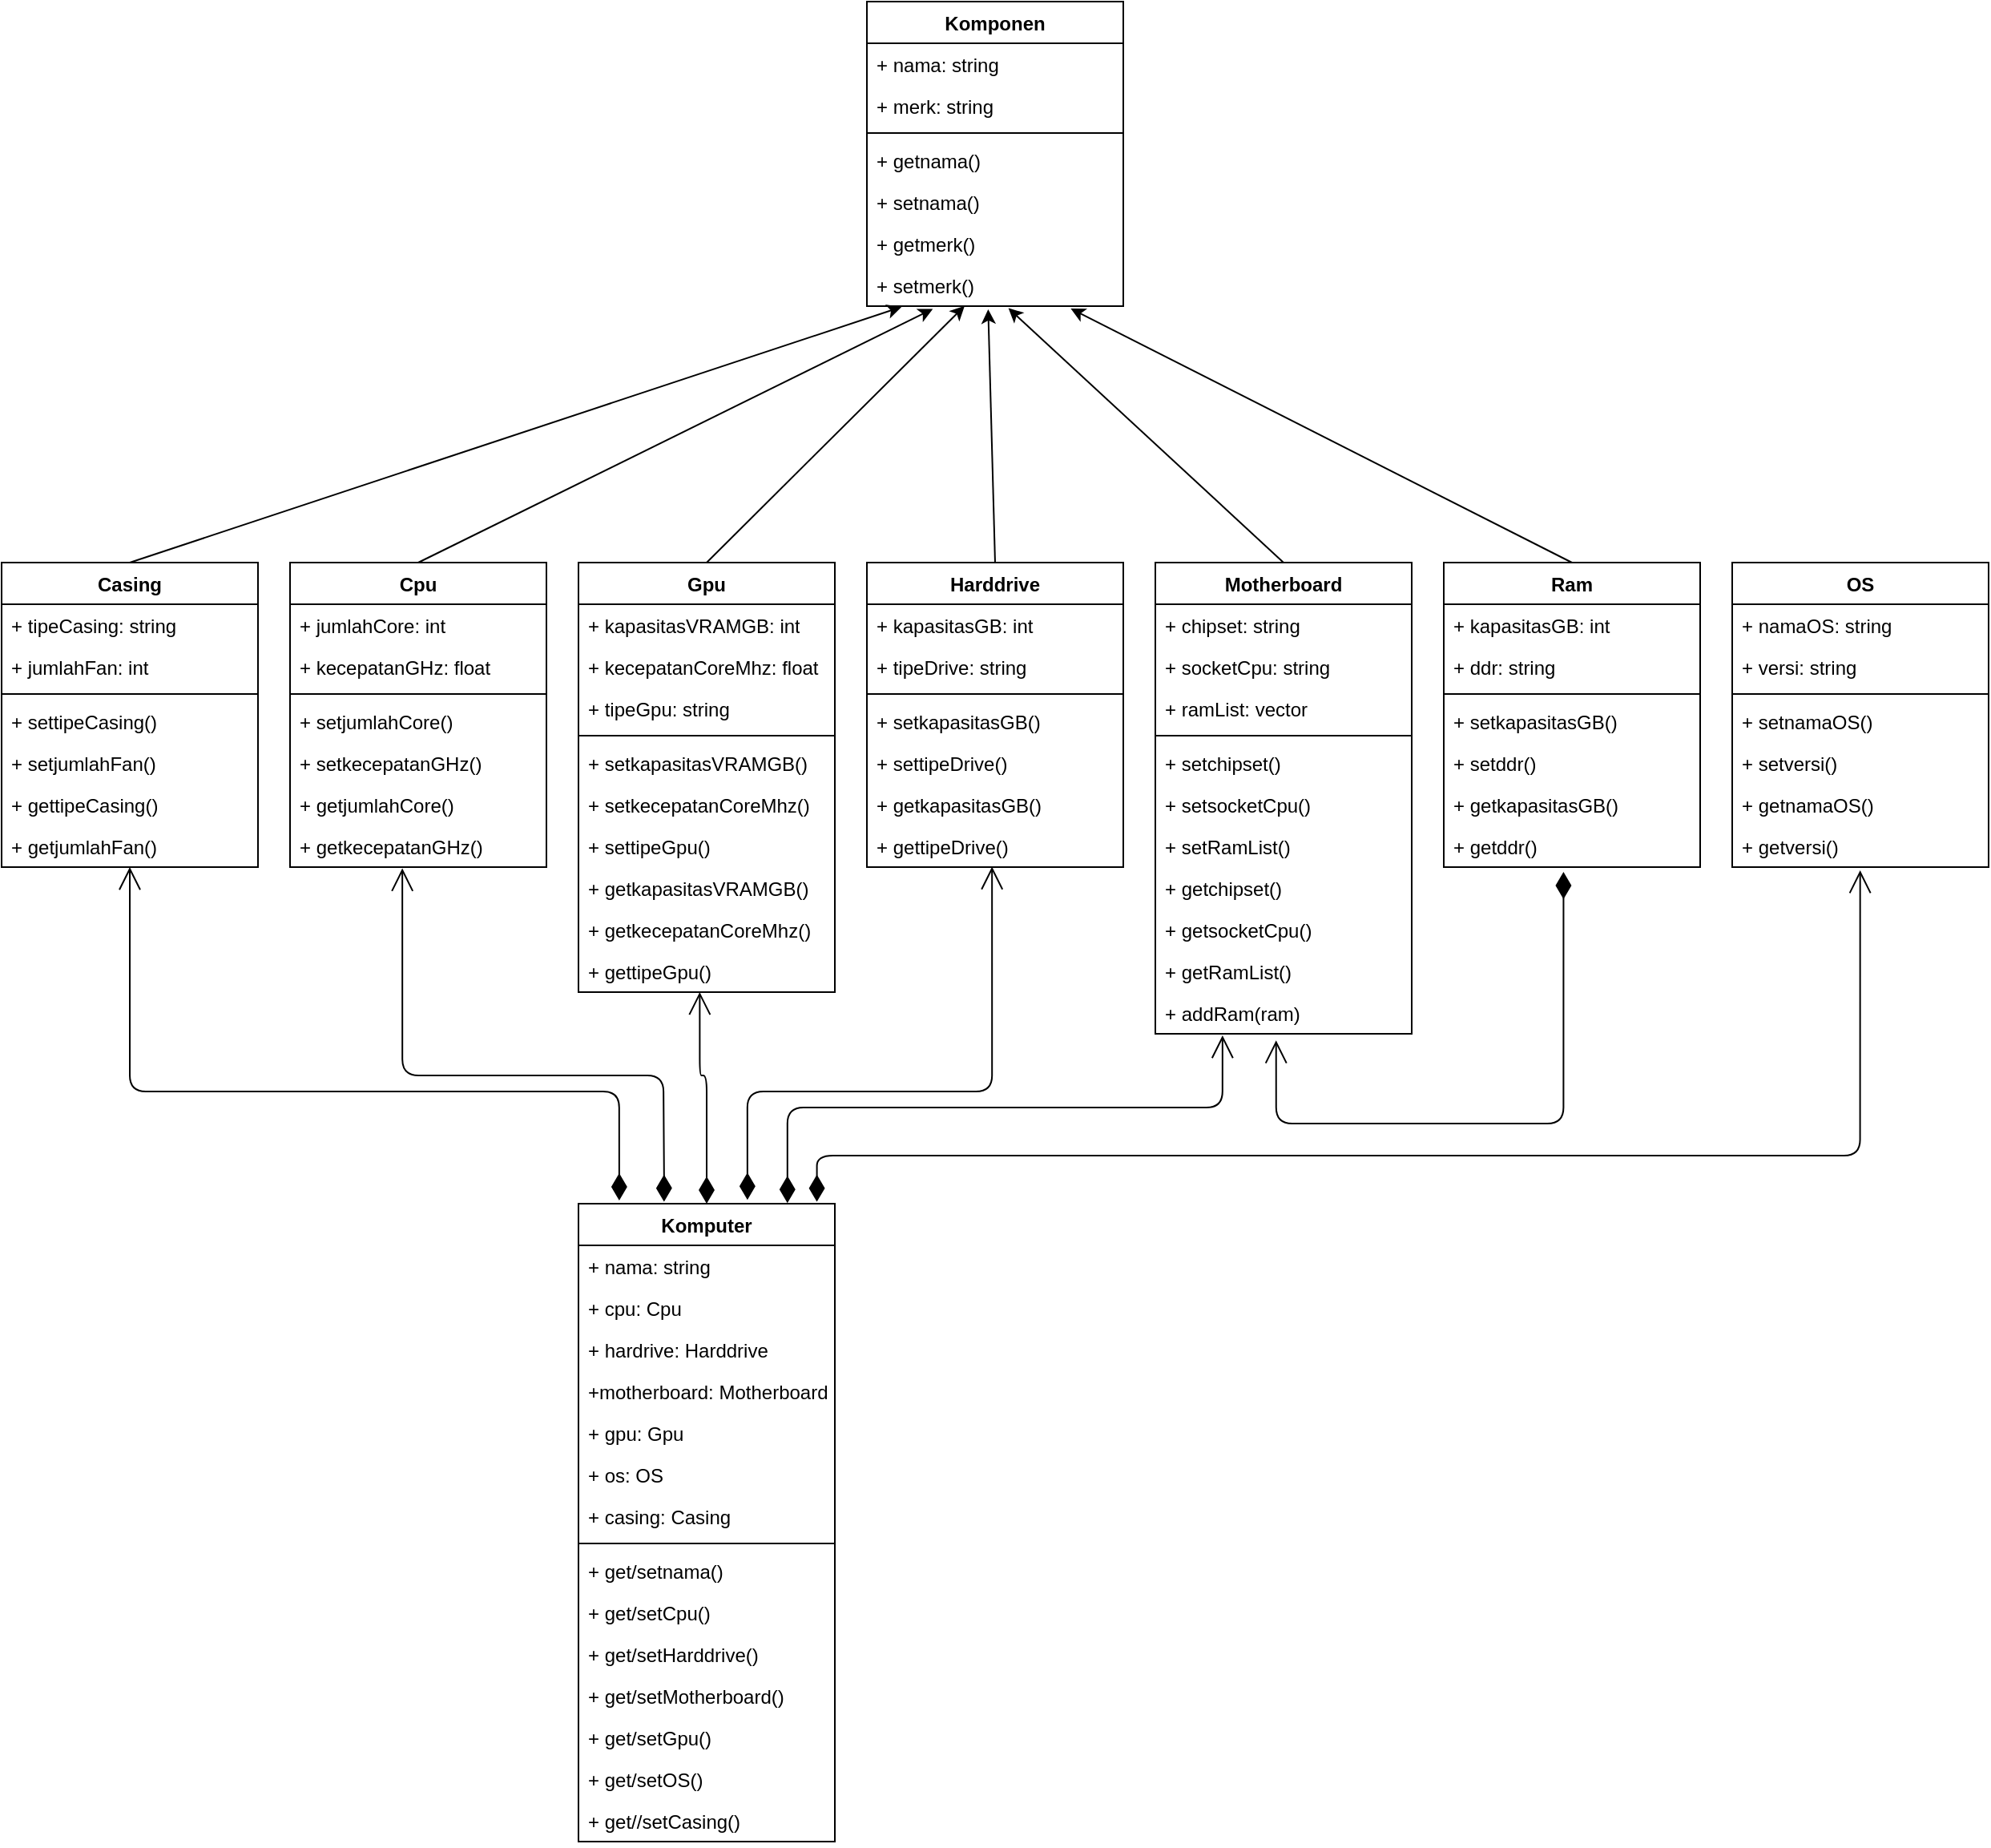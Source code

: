 <mxfile>
    <diagram id="VoqHzkdZ444QnLasHgv_" name="Page-1">
        <mxGraphModel dx="470" dy="1439" grid="1" gridSize="10" guides="1" tooltips="1" connect="1" arrows="1" fold="1" page="1" pageScale="1" pageWidth="850" pageHeight="1100" math="0" shadow="0">
            <root>
                <mxCell id="0"/>
                <mxCell id="1" parent="0"/>
                <mxCell id="29" value="Komponen" style="swimlane;fontStyle=1;align=center;verticalAlign=top;childLayout=stackLayout;horizontal=1;startSize=26;horizontalStack=0;resizeParent=1;resizeParentMax=0;resizeLast=0;collapsible=1;marginBottom=0;whiteSpace=wrap;html=1;" vertex="1" parent="1">
                    <mxGeometry x="550" y="-210" width="160" height="190" as="geometry"/>
                </mxCell>
                <mxCell id="30" value="+ nama: string" style="text;strokeColor=none;fillColor=none;align=left;verticalAlign=top;spacingLeft=4;spacingRight=4;overflow=hidden;rotatable=0;points=[[0,0.5],[1,0.5]];portConstraint=eastwest;whiteSpace=wrap;html=1;" vertex="1" parent="29">
                    <mxGeometry y="26" width="160" height="26" as="geometry"/>
                </mxCell>
                <mxCell id="38" value="+ merk: string" style="text;strokeColor=none;fillColor=none;align=left;verticalAlign=top;spacingLeft=4;spacingRight=4;overflow=hidden;rotatable=0;points=[[0,0.5],[1,0.5]];portConstraint=eastwest;whiteSpace=wrap;html=1;" vertex="1" parent="29">
                    <mxGeometry y="52" width="160" height="26" as="geometry"/>
                </mxCell>
                <mxCell id="31" value="" style="line;strokeWidth=1;fillColor=none;align=left;verticalAlign=middle;spacingTop=-1;spacingLeft=3;spacingRight=3;rotatable=0;labelPosition=right;points=[];portConstraint=eastwest;strokeColor=inherit;" vertex="1" parent="29">
                    <mxGeometry y="78" width="160" height="8" as="geometry"/>
                </mxCell>
                <mxCell id="32" value="+ getnama()" style="text;strokeColor=none;fillColor=none;align=left;verticalAlign=top;spacingLeft=4;spacingRight=4;overflow=hidden;rotatable=0;points=[[0,0.5],[1,0.5]];portConstraint=eastwest;whiteSpace=wrap;html=1;" vertex="1" parent="29">
                    <mxGeometry y="86" width="160" height="26" as="geometry"/>
                </mxCell>
                <mxCell id="39" value="+ setnama()" style="text;strokeColor=none;fillColor=none;align=left;verticalAlign=top;spacingLeft=4;spacingRight=4;overflow=hidden;rotatable=0;points=[[0,0.5],[1,0.5]];portConstraint=eastwest;whiteSpace=wrap;html=1;" vertex="1" parent="29">
                    <mxGeometry y="112" width="160" height="26" as="geometry"/>
                </mxCell>
                <mxCell id="40" value="+ getmerk()" style="text;strokeColor=none;fillColor=none;align=left;verticalAlign=top;spacingLeft=4;spacingRight=4;overflow=hidden;rotatable=0;points=[[0,0.5],[1,0.5]];portConstraint=eastwest;whiteSpace=wrap;html=1;" vertex="1" parent="29">
                    <mxGeometry y="138" width="160" height="26" as="geometry"/>
                </mxCell>
                <mxCell id="41" value="+ setmerk()" style="text;strokeColor=none;fillColor=none;align=left;verticalAlign=top;spacingLeft=4;spacingRight=4;overflow=hidden;rotatable=0;points=[[0,0.5],[1,0.5]];portConstraint=eastwest;whiteSpace=wrap;html=1;" vertex="1" parent="29">
                    <mxGeometry y="164" width="160" height="26" as="geometry"/>
                </mxCell>
                <mxCell id="33" value="Casing" style="swimlane;fontStyle=1;align=center;verticalAlign=top;childLayout=stackLayout;horizontal=1;startSize=26;horizontalStack=0;resizeParent=1;resizeParentMax=0;resizeLast=0;collapsible=1;marginBottom=0;whiteSpace=wrap;html=1;" vertex="1" parent="1">
                    <mxGeometry x="10" y="140" width="160" height="190" as="geometry"/>
                </mxCell>
                <mxCell id="34" value="+ tipeCasing: string" style="text;strokeColor=none;fillColor=none;align=left;verticalAlign=top;spacingLeft=4;spacingRight=4;overflow=hidden;rotatable=0;points=[[0,0.5],[1,0.5]];portConstraint=eastwest;whiteSpace=wrap;html=1;" vertex="1" parent="33">
                    <mxGeometry y="26" width="160" height="26" as="geometry"/>
                </mxCell>
                <mxCell id="66" value="+ jumlahFan: int" style="text;strokeColor=none;fillColor=none;align=left;verticalAlign=top;spacingLeft=4;spacingRight=4;overflow=hidden;rotatable=0;points=[[0,0.5],[1,0.5]];portConstraint=eastwest;whiteSpace=wrap;html=1;" vertex="1" parent="33">
                    <mxGeometry y="52" width="160" height="26" as="geometry"/>
                </mxCell>
                <mxCell id="35" value="" style="line;strokeWidth=1;fillColor=none;align=left;verticalAlign=middle;spacingTop=-1;spacingLeft=3;spacingRight=3;rotatable=0;labelPosition=right;points=[];portConstraint=eastwest;strokeColor=inherit;" vertex="1" parent="33">
                    <mxGeometry y="78" width="160" height="8" as="geometry"/>
                </mxCell>
                <mxCell id="36" value="+ settipeCasing()" style="text;strokeColor=none;fillColor=none;align=left;verticalAlign=top;spacingLeft=4;spacingRight=4;overflow=hidden;rotatable=0;points=[[0,0.5],[1,0.5]];portConstraint=eastwest;whiteSpace=wrap;html=1;" vertex="1" parent="33">
                    <mxGeometry y="86" width="160" height="26" as="geometry"/>
                </mxCell>
                <mxCell id="67" value="+ setjumlahFan()" style="text;strokeColor=none;fillColor=none;align=left;verticalAlign=top;spacingLeft=4;spacingRight=4;overflow=hidden;rotatable=0;points=[[0,0.5],[1,0.5]];portConstraint=eastwest;whiteSpace=wrap;html=1;" vertex="1" parent="33">
                    <mxGeometry y="112" width="160" height="26" as="geometry"/>
                </mxCell>
                <mxCell id="68" value="&lt;span style=&quot;color: rgb(0, 0, 0);&quot;&gt;+ gettipeCasing()&lt;/span&gt;" style="text;strokeColor=none;fillColor=none;align=left;verticalAlign=top;spacingLeft=4;spacingRight=4;overflow=hidden;rotatable=0;points=[[0,0.5],[1,0.5]];portConstraint=eastwest;whiteSpace=wrap;html=1;" vertex="1" parent="33">
                    <mxGeometry y="138" width="160" height="26" as="geometry"/>
                </mxCell>
                <mxCell id="69" value="&lt;span style=&quot;color: rgb(0, 0, 0);&quot;&gt;+ getjumlahFan()&lt;/span&gt;" style="text;strokeColor=none;fillColor=none;align=left;verticalAlign=top;spacingLeft=4;spacingRight=4;overflow=hidden;rotatable=0;points=[[0,0.5],[1,0.5]];portConstraint=eastwest;whiteSpace=wrap;html=1;" vertex="1" parent="33">
                    <mxGeometry y="164" width="160" height="26" as="geometry"/>
                </mxCell>
                <mxCell id="42" value="Harddrive" style="swimlane;fontStyle=1;align=center;verticalAlign=top;childLayout=stackLayout;horizontal=1;startSize=26;horizontalStack=0;resizeParent=1;resizeParentMax=0;resizeLast=0;collapsible=1;marginBottom=0;whiteSpace=wrap;html=1;" vertex="1" parent="1">
                    <mxGeometry x="550" y="140" width="160" height="190" as="geometry"/>
                </mxCell>
                <mxCell id="43" value="+ kapasitasGB: int" style="text;strokeColor=none;fillColor=none;align=left;verticalAlign=top;spacingLeft=4;spacingRight=4;overflow=hidden;rotatable=0;points=[[0,0.5],[1,0.5]];portConstraint=eastwest;whiteSpace=wrap;html=1;" vertex="1" parent="42">
                    <mxGeometry y="26" width="160" height="26" as="geometry"/>
                </mxCell>
                <mxCell id="90" value="+ tipeDrive: string" style="text;strokeColor=none;fillColor=none;align=left;verticalAlign=top;spacingLeft=4;spacingRight=4;overflow=hidden;rotatable=0;points=[[0,0.5],[1,0.5]];portConstraint=eastwest;whiteSpace=wrap;html=1;" vertex="1" parent="42">
                    <mxGeometry y="52" width="160" height="26" as="geometry"/>
                </mxCell>
                <mxCell id="44" value="" style="line;strokeWidth=1;fillColor=none;align=left;verticalAlign=middle;spacingTop=-1;spacingLeft=3;spacingRight=3;rotatable=0;labelPosition=right;points=[];portConstraint=eastwest;strokeColor=inherit;" vertex="1" parent="42">
                    <mxGeometry y="78" width="160" height="8" as="geometry"/>
                </mxCell>
                <mxCell id="45" value="+ setkapasitasGB()" style="text;strokeColor=none;fillColor=none;align=left;verticalAlign=top;spacingLeft=4;spacingRight=4;overflow=hidden;rotatable=0;points=[[0,0.5],[1,0.5]];portConstraint=eastwest;whiteSpace=wrap;html=1;" vertex="1" parent="42">
                    <mxGeometry y="86" width="160" height="26" as="geometry"/>
                </mxCell>
                <mxCell id="91" value="+ settipeDrive()" style="text;strokeColor=none;fillColor=none;align=left;verticalAlign=top;spacingLeft=4;spacingRight=4;overflow=hidden;rotatable=0;points=[[0,0.5],[1,0.5]];portConstraint=eastwest;whiteSpace=wrap;html=1;" vertex="1" parent="42">
                    <mxGeometry y="112" width="160" height="26" as="geometry"/>
                </mxCell>
                <mxCell id="92" value="+ getkapasitasGB()" style="text;strokeColor=none;fillColor=none;align=left;verticalAlign=top;spacingLeft=4;spacingRight=4;overflow=hidden;rotatable=0;points=[[0,0.5],[1,0.5]];portConstraint=eastwest;whiteSpace=wrap;html=1;" vertex="1" parent="42">
                    <mxGeometry y="138" width="160" height="26" as="geometry"/>
                </mxCell>
                <mxCell id="93" value="&lt;span style=&quot;color: rgb(0, 0, 0);&quot;&gt;+ gettipeDrive()&lt;/span&gt;" style="text;strokeColor=none;fillColor=none;align=left;verticalAlign=top;spacingLeft=4;spacingRight=4;overflow=hidden;rotatable=0;points=[[0,0.5],[1,0.5]];portConstraint=eastwest;whiteSpace=wrap;html=1;" vertex="1" parent="42">
                    <mxGeometry y="164" width="160" height="26" as="geometry"/>
                </mxCell>
                <mxCell id="46" value="Gpu" style="swimlane;fontStyle=1;align=center;verticalAlign=top;childLayout=stackLayout;horizontal=1;startSize=26;horizontalStack=0;resizeParent=1;resizeParentMax=0;resizeLast=0;collapsible=1;marginBottom=0;whiteSpace=wrap;html=1;" vertex="1" parent="1">
                    <mxGeometry x="370" y="140" width="160" height="268" as="geometry"/>
                </mxCell>
                <mxCell id="47" value="+ kapasitasVRAMGB: int" style="text;strokeColor=none;fillColor=none;align=left;verticalAlign=top;spacingLeft=4;spacingRight=4;overflow=hidden;rotatable=0;points=[[0,0.5],[1,0.5]];portConstraint=eastwest;whiteSpace=wrap;html=1;" vertex="1" parent="46">
                    <mxGeometry y="26" width="160" height="26" as="geometry"/>
                </mxCell>
                <mxCell id="82" value="+ kecepatanCoreMhz: float" style="text;strokeColor=none;fillColor=none;align=left;verticalAlign=top;spacingLeft=4;spacingRight=4;overflow=hidden;rotatable=0;points=[[0,0.5],[1,0.5]];portConstraint=eastwest;whiteSpace=wrap;html=1;" vertex="1" parent="46">
                    <mxGeometry y="52" width="160" height="26" as="geometry"/>
                </mxCell>
                <mxCell id="84" value="+ tipeGpu: string" style="text;strokeColor=none;fillColor=none;align=left;verticalAlign=top;spacingLeft=4;spacingRight=4;overflow=hidden;rotatable=0;points=[[0,0.5],[1,0.5]];portConstraint=eastwest;whiteSpace=wrap;html=1;" vertex="1" parent="46">
                    <mxGeometry y="78" width="160" height="26" as="geometry"/>
                </mxCell>
                <mxCell id="48" value="" style="line;strokeWidth=1;fillColor=none;align=left;verticalAlign=middle;spacingTop=-1;spacingLeft=3;spacingRight=3;rotatable=0;labelPosition=right;points=[];portConstraint=eastwest;strokeColor=inherit;" vertex="1" parent="46">
                    <mxGeometry y="104" width="160" height="8" as="geometry"/>
                </mxCell>
                <mxCell id="49" value="+ setkapasitasVRAMGB()" style="text;strokeColor=none;fillColor=none;align=left;verticalAlign=top;spacingLeft=4;spacingRight=4;overflow=hidden;rotatable=0;points=[[0,0.5],[1,0.5]];portConstraint=eastwest;whiteSpace=wrap;html=1;" vertex="1" parent="46">
                    <mxGeometry y="112" width="160" height="26" as="geometry"/>
                </mxCell>
                <mxCell id="85" value="+ setkecepatanCoreMhz()" style="text;strokeColor=none;fillColor=none;align=left;verticalAlign=top;spacingLeft=4;spacingRight=4;overflow=hidden;rotatable=0;points=[[0,0.5],[1,0.5]];portConstraint=eastwest;whiteSpace=wrap;html=1;" vertex="1" parent="46">
                    <mxGeometry y="138" width="160" height="26" as="geometry"/>
                </mxCell>
                <mxCell id="86" value="+ settipeGpu()" style="text;strokeColor=none;fillColor=none;align=left;verticalAlign=top;spacingLeft=4;spacingRight=4;overflow=hidden;rotatable=0;points=[[0,0.5],[1,0.5]];portConstraint=eastwest;whiteSpace=wrap;html=1;" vertex="1" parent="46">
                    <mxGeometry y="164" width="160" height="26" as="geometry"/>
                </mxCell>
                <mxCell id="87" value="+ getkapasitasVRAMGB()" style="text;strokeColor=none;fillColor=none;align=left;verticalAlign=top;spacingLeft=4;spacingRight=4;overflow=hidden;rotatable=0;points=[[0,0.5],[1,0.5]];portConstraint=eastwest;whiteSpace=wrap;html=1;" vertex="1" parent="46">
                    <mxGeometry y="190" width="160" height="26" as="geometry"/>
                </mxCell>
                <mxCell id="88" value="&lt;span style=&quot;color: rgb(0, 0, 0);&quot;&gt;+ getkecepatanCoreMhz()&lt;/span&gt;" style="text;strokeColor=none;fillColor=none;align=left;verticalAlign=top;spacingLeft=4;spacingRight=4;overflow=hidden;rotatable=0;points=[[0,0.5],[1,0.5]];portConstraint=eastwest;whiteSpace=wrap;html=1;" vertex="1" parent="46">
                    <mxGeometry y="216" width="160" height="26" as="geometry"/>
                </mxCell>
                <mxCell id="89" value="&lt;span style=&quot;color: rgb(0, 0, 0);&quot;&gt;+ gettipeGpu()&lt;/span&gt;" style="text;strokeColor=none;fillColor=none;align=left;verticalAlign=top;spacingLeft=4;spacingRight=4;overflow=hidden;rotatable=0;points=[[0,0.5],[1,0.5]];portConstraint=eastwest;whiteSpace=wrap;html=1;" vertex="1" parent="46">
                    <mxGeometry y="242" width="160" height="26" as="geometry"/>
                </mxCell>
                <mxCell id="50" value="Cpu" style="swimlane;fontStyle=1;align=center;verticalAlign=top;childLayout=stackLayout;horizontal=1;startSize=26;horizontalStack=0;resizeParent=1;resizeParentMax=0;resizeLast=0;collapsible=1;marginBottom=0;whiteSpace=wrap;html=1;" vertex="1" parent="1">
                    <mxGeometry x="190" y="140" width="160" height="190" as="geometry"/>
                </mxCell>
                <mxCell id="51" value="+ jumlahCore: int" style="text;strokeColor=none;fillColor=none;align=left;verticalAlign=top;spacingLeft=4;spacingRight=4;overflow=hidden;rotatable=0;points=[[0,0.5],[1,0.5]];portConstraint=eastwest;whiteSpace=wrap;html=1;" vertex="1" parent="50">
                    <mxGeometry y="26" width="160" height="26" as="geometry"/>
                </mxCell>
                <mxCell id="72" value="+ kecepatanGHz: float" style="text;strokeColor=none;fillColor=none;align=left;verticalAlign=top;spacingLeft=4;spacingRight=4;overflow=hidden;rotatable=0;points=[[0,0.5],[1,0.5]];portConstraint=eastwest;whiteSpace=wrap;html=1;" vertex="1" parent="50">
                    <mxGeometry y="52" width="160" height="26" as="geometry"/>
                </mxCell>
                <mxCell id="52" value="" style="line;strokeWidth=1;fillColor=none;align=left;verticalAlign=middle;spacingTop=-1;spacingLeft=3;spacingRight=3;rotatable=0;labelPosition=right;points=[];portConstraint=eastwest;strokeColor=inherit;" vertex="1" parent="50">
                    <mxGeometry y="78" width="160" height="8" as="geometry"/>
                </mxCell>
                <mxCell id="53" value="+ setjumlahCore()" style="text;strokeColor=none;fillColor=none;align=left;verticalAlign=top;spacingLeft=4;spacingRight=4;overflow=hidden;rotatable=0;points=[[0,0.5],[1,0.5]];portConstraint=eastwest;whiteSpace=wrap;html=1;" vertex="1" parent="50">
                    <mxGeometry y="86" width="160" height="26" as="geometry"/>
                </mxCell>
                <mxCell id="73" value="+ setkecepatanGHz()" style="text;strokeColor=none;fillColor=none;align=left;verticalAlign=top;spacingLeft=4;spacingRight=4;overflow=hidden;rotatable=0;points=[[0,0.5],[1,0.5]];portConstraint=eastwest;whiteSpace=wrap;html=1;" vertex="1" parent="50">
                    <mxGeometry y="112" width="160" height="26" as="geometry"/>
                </mxCell>
                <mxCell id="74" value="&lt;span style=&quot;color: rgb(0, 0, 0);&quot;&gt;+ getjumlahCore()&lt;/span&gt;" style="text;strokeColor=none;fillColor=none;align=left;verticalAlign=top;spacingLeft=4;spacingRight=4;overflow=hidden;rotatable=0;points=[[0,0.5],[1,0.5]];portConstraint=eastwest;whiteSpace=wrap;html=1;" vertex="1" parent="50">
                    <mxGeometry y="138" width="160" height="26" as="geometry"/>
                </mxCell>
                <mxCell id="75" value="&lt;span style=&quot;color: rgb(0, 0, 0);&quot;&gt;+ getkecepatanGHz()&lt;/span&gt;" style="text;strokeColor=none;fillColor=none;align=left;verticalAlign=top;spacingLeft=4;spacingRight=4;overflow=hidden;rotatable=0;points=[[0,0.5],[1,0.5]];portConstraint=eastwest;whiteSpace=wrap;html=1;" vertex="1" parent="50">
                    <mxGeometry y="164" width="160" height="26" as="geometry"/>
                </mxCell>
                <mxCell id="54" value="Motherboard" style="swimlane;fontStyle=1;align=center;verticalAlign=top;childLayout=stackLayout;horizontal=1;startSize=26;horizontalStack=0;resizeParent=1;resizeParentMax=0;resizeLast=0;collapsible=1;marginBottom=0;whiteSpace=wrap;html=1;" vertex="1" parent="1">
                    <mxGeometry x="730" y="140" width="160" height="294" as="geometry"/>
                </mxCell>
                <mxCell id="55" value="+ chipset: string" style="text;strokeColor=none;fillColor=none;align=left;verticalAlign=top;spacingLeft=4;spacingRight=4;overflow=hidden;rotatable=0;points=[[0,0.5],[1,0.5]];portConstraint=eastwest;whiteSpace=wrap;html=1;" vertex="1" parent="54">
                    <mxGeometry y="26" width="160" height="26" as="geometry"/>
                </mxCell>
                <mxCell id="94" value="+ socketCpu: string" style="text;strokeColor=none;fillColor=none;align=left;verticalAlign=top;spacingLeft=4;spacingRight=4;overflow=hidden;rotatable=0;points=[[0,0.5],[1,0.5]];portConstraint=eastwest;whiteSpace=wrap;html=1;" vertex="1" parent="54">
                    <mxGeometry y="52" width="160" height="26" as="geometry"/>
                </mxCell>
                <mxCell id="95" value="+ ramList: vector" style="text;strokeColor=none;fillColor=none;align=left;verticalAlign=top;spacingLeft=4;spacingRight=4;overflow=hidden;rotatable=0;points=[[0,0.5],[1,0.5]];portConstraint=eastwest;whiteSpace=wrap;html=1;" vertex="1" parent="54">
                    <mxGeometry y="78" width="160" height="26" as="geometry"/>
                </mxCell>
                <mxCell id="56" value="" style="line;strokeWidth=1;fillColor=none;align=left;verticalAlign=middle;spacingTop=-1;spacingLeft=3;spacingRight=3;rotatable=0;labelPosition=right;points=[];portConstraint=eastwest;strokeColor=inherit;" vertex="1" parent="54">
                    <mxGeometry y="104" width="160" height="8" as="geometry"/>
                </mxCell>
                <mxCell id="57" value="+ setchipset()" style="text;strokeColor=none;fillColor=none;align=left;verticalAlign=top;spacingLeft=4;spacingRight=4;overflow=hidden;rotatable=0;points=[[0,0.5],[1,0.5]];portConstraint=eastwest;whiteSpace=wrap;html=1;" vertex="1" parent="54">
                    <mxGeometry y="112" width="160" height="26" as="geometry"/>
                </mxCell>
                <mxCell id="101" value="+ setsocketCpu()" style="text;strokeColor=none;fillColor=none;align=left;verticalAlign=top;spacingLeft=4;spacingRight=4;overflow=hidden;rotatable=0;points=[[0,0.5],[1,0.5]];portConstraint=eastwest;whiteSpace=wrap;html=1;" vertex="1" parent="54">
                    <mxGeometry y="138" width="160" height="26" as="geometry"/>
                </mxCell>
                <mxCell id="102" value="+ setRamList()" style="text;strokeColor=none;fillColor=none;align=left;verticalAlign=top;spacingLeft=4;spacingRight=4;overflow=hidden;rotatable=0;points=[[0,0.5],[1,0.5]];portConstraint=eastwest;whiteSpace=wrap;html=1;" vertex="1" parent="54">
                    <mxGeometry y="164" width="160" height="26" as="geometry"/>
                </mxCell>
                <mxCell id="103" value="+ getchipset()" style="text;strokeColor=none;fillColor=none;align=left;verticalAlign=top;spacingLeft=4;spacingRight=4;overflow=hidden;rotatable=0;points=[[0,0.5],[1,0.5]];portConstraint=eastwest;whiteSpace=wrap;html=1;" vertex="1" parent="54">
                    <mxGeometry y="190" width="160" height="26" as="geometry"/>
                </mxCell>
                <mxCell id="104" value="+ getsocketCpu()" style="text;strokeColor=none;fillColor=none;align=left;verticalAlign=top;spacingLeft=4;spacingRight=4;overflow=hidden;rotatable=0;points=[[0,0.5],[1,0.5]];portConstraint=eastwest;whiteSpace=wrap;html=1;" vertex="1" parent="54">
                    <mxGeometry y="216" width="160" height="26" as="geometry"/>
                </mxCell>
                <mxCell id="105" value="+ getRamList()" style="text;strokeColor=none;fillColor=none;align=left;verticalAlign=top;spacingLeft=4;spacingRight=4;overflow=hidden;rotatable=0;points=[[0,0.5],[1,0.5]];portConstraint=eastwest;whiteSpace=wrap;html=1;" vertex="1" parent="54">
                    <mxGeometry y="242" width="160" height="26" as="geometry"/>
                </mxCell>
                <mxCell id="106" value="+ addRam(ram)" style="text;strokeColor=none;fillColor=none;align=left;verticalAlign=top;spacingLeft=4;spacingRight=4;overflow=hidden;rotatable=0;points=[[0,0.5],[1,0.5]];portConstraint=eastwest;whiteSpace=wrap;html=1;" vertex="1" parent="54">
                    <mxGeometry y="268" width="160" height="26" as="geometry"/>
                </mxCell>
                <mxCell id="58" value="OS" style="swimlane;fontStyle=1;align=center;verticalAlign=top;childLayout=stackLayout;horizontal=1;startSize=26;horizontalStack=0;resizeParent=1;resizeParentMax=0;resizeLast=0;collapsible=1;marginBottom=0;whiteSpace=wrap;html=1;" vertex="1" parent="1">
                    <mxGeometry x="1090" y="140" width="160" height="190" as="geometry"/>
                </mxCell>
                <mxCell id="59" value="+ namaOS: string" style="text;strokeColor=none;fillColor=none;align=left;verticalAlign=top;spacingLeft=4;spacingRight=4;overflow=hidden;rotatable=0;points=[[0,0.5],[1,0.5]];portConstraint=eastwest;whiteSpace=wrap;html=1;" vertex="1" parent="58">
                    <mxGeometry y="26" width="160" height="26" as="geometry"/>
                </mxCell>
                <mxCell id="108" value="+ versi: string" style="text;strokeColor=none;fillColor=none;align=left;verticalAlign=top;spacingLeft=4;spacingRight=4;overflow=hidden;rotatable=0;points=[[0,0.5],[1,0.5]];portConstraint=eastwest;whiteSpace=wrap;html=1;" vertex="1" parent="58">
                    <mxGeometry y="52" width="160" height="26" as="geometry"/>
                </mxCell>
                <mxCell id="60" value="" style="line;strokeWidth=1;fillColor=none;align=left;verticalAlign=middle;spacingTop=-1;spacingLeft=3;spacingRight=3;rotatable=0;labelPosition=right;points=[];portConstraint=eastwest;strokeColor=inherit;" vertex="1" parent="58">
                    <mxGeometry y="78" width="160" height="8" as="geometry"/>
                </mxCell>
                <mxCell id="61" value="+ setnamaOS()" style="text;strokeColor=none;fillColor=none;align=left;verticalAlign=top;spacingLeft=4;spacingRight=4;overflow=hidden;rotatable=0;points=[[0,0.5],[1,0.5]];portConstraint=eastwest;whiteSpace=wrap;html=1;" vertex="1" parent="58">
                    <mxGeometry y="86" width="160" height="26" as="geometry"/>
                </mxCell>
                <mxCell id="109" value="+ setversi()" style="text;strokeColor=none;fillColor=none;align=left;verticalAlign=top;spacingLeft=4;spacingRight=4;overflow=hidden;rotatable=0;points=[[0,0.5],[1,0.5]];portConstraint=eastwest;whiteSpace=wrap;html=1;" vertex="1" parent="58">
                    <mxGeometry y="112" width="160" height="26" as="geometry"/>
                </mxCell>
                <mxCell id="111" value="+ getnamaOS()" style="text;strokeColor=none;fillColor=none;align=left;verticalAlign=top;spacingLeft=4;spacingRight=4;overflow=hidden;rotatable=0;points=[[0,0.5],[1,0.5]];portConstraint=eastwest;whiteSpace=wrap;html=1;" vertex="1" parent="58">
                    <mxGeometry y="138" width="160" height="26" as="geometry"/>
                </mxCell>
                <mxCell id="110" value="+ getversi()" style="text;strokeColor=none;fillColor=none;align=left;verticalAlign=top;spacingLeft=4;spacingRight=4;overflow=hidden;rotatable=0;points=[[0,0.5],[1,0.5]];portConstraint=eastwest;whiteSpace=wrap;html=1;" vertex="1" parent="58">
                    <mxGeometry y="164" width="160" height="26" as="geometry"/>
                </mxCell>
                <mxCell id="62" value="Ram" style="swimlane;fontStyle=1;align=center;verticalAlign=top;childLayout=stackLayout;horizontal=1;startSize=26;horizontalStack=0;resizeParent=1;resizeParentMax=0;resizeLast=0;collapsible=1;marginBottom=0;whiteSpace=wrap;html=1;" vertex="1" parent="1">
                    <mxGeometry x="910" y="140" width="160" height="190" as="geometry"/>
                </mxCell>
                <mxCell id="63" value="+ kapasitasGB: int" style="text;strokeColor=none;fillColor=none;align=left;verticalAlign=top;spacingLeft=4;spacingRight=4;overflow=hidden;rotatable=0;points=[[0,0.5],[1,0.5]];portConstraint=eastwest;whiteSpace=wrap;html=1;" vertex="1" parent="62">
                    <mxGeometry y="26" width="160" height="26" as="geometry"/>
                </mxCell>
                <mxCell id="112" value="+ ddr: string" style="text;strokeColor=none;fillColor=none;align=left;verticalAlign=top;spacingLeft=4;spacingRight=4;overflow=hidden;rotatable=0;points=[[0,0.5],[1,0.5]];portConstraint=eastwest;whiteSpace=wrap;html=1;" vertex="1" parent="62">
                    <mxGeometry y="52" width="160" height="26" as="geometry"/>
                </mxCell>
                <mxCell id="64" value="" style="line;strokeWidth=1;fillColor=none;align=left;verticalAlign=middle;spacingTop=-1;spacingLeft=3;spacingRight=3;rotatable=0;labelPosition=right;points=[];portConstraint=eastwest;strokeColor=inherit;" vertex="1" parent="62">
                    <mxGeometry y="78" width="160" height="8" as="geometry"/>
                </mxCell>
                <mxCell id="65" value="+ setkapasitasGB()" style="text;strokeColor=none;fillColor=none;align=left;verticalAlign=top;spacingLeft=4;spacingRight=4;overflow=hidden;rotatable=0;points=[[0,0.5],[1,0.5]];portConstraint=eastwest;whiteSpace=wrap;html=1;" vertex="1" parent="62">
                    <mxGeometry y="86" width="160" height="26" as="geometry"/>
                </mxCell>
                <mxCell id="116" value="+ setddr()" style="text;strokeColor=none;fillColor=none;align=left;verticalAlign=top;spacingLeft=4;spacingRight=4;overflow=hidden;rotatable=0;points=[[0,0.5],[1,0.5]];portConstraint=eastwest;whiteSpace=wrap;html=1;" vertex="1" parent="62">
                    <mxGeometry y="112" width="160" height="26" as="geometry"/>
                </mxCell>
                <mxCell id="119" value="+ getkapasitasGB()" style="text;strokeColor=none;fillColor=none;align=left;verticalAlign=top;spacingLeft=4;spacingRight=4;overflow=hidden;rotatable=0;points=[[0,0.5],[1,0.5]];portConstraint=eastwest;whiteSpace=wrap;html=1;" vertex="1" parent="62">
                    <mxGeometry y="138" width="160" height="26" as="geometry"/>
                </mxCell>
                <mxCell id="120" value="+ getddr()" style="text;strokeColor=none;fillColor=none;align=left;verticalAlign=top;spacingLeft=4;spacingRight=4;overflow=hidden;rotatable=0;points=[[0,0.5],[1,0.5]];portConstraint=eastwest;whiteSpace=wrap;html=1;" vertex="1" parent="62">
                    <mxGeometry y="164" width="160" height="26" as="geometry"/>
                </mxCell>
                <mxCell id="71" style="edgeStyle=none;html=1;exitX=0.5;exitY=0;exitDx=0;exitDy=0;entryX=0.135;entryY=1.02;entryDx=0;entryDy=0;entryPerimeter=0;" edge="1" parent="1" source="33" target="41">
                    <mxGeometry relative="1" as="geometry"/>
                </mxCell>
                <mxCell id="76" style="edgeStyle=none;html=1;exitX=0.5;exitY=0;exitDx=0;exitDy=0;entryX=0.257;entryY=1.069;entryDx=0;entryDy=0;entryPerimeter=0;" edge="1" parent="1" source="50" target="41">
                    <mxGeometry relative="1" as="geometry"/>
                </mxCell>
                <mxCell id="77" style="edgeStyle=none;html=1;exitX=0.5;exitY=0;exitDx=0;exitDy=0;entryX=0.381;entryY=0.995;entryDx=0;entryDy=0;entryPerimeter=0;" edge="1" parent="1" source="46" target="41">
                    <mxGeometry relative="1" as="geometry"/>
                </mxCell>
                <mxCell id="78" style="edgeStyle=none;html=1;exitX=0.5;exitY=0;exitDx=0;exitDy=0;entryX=0.473;entryY=1.076;entryDx=0;entryDy=0;entryPerimeter=0;" edge="1" parent="1" source="42" target="41">
                    <mxGeometry relative="1" as="geometry"/>
                </mxCell>
                <mxCell id="79" style="edgeStyle=none;html=1;exitX=0.5;exitY=0;exitDx=0;exitDy=0;entryX=0.552;entryY=1.049;entryDx=0;entryDy=0;entryPerimeter=0;" edge="1" parent="1" source="54" target="41">
                    <mxGeometry relative="1" as="geometry"/>
                </mxCell>
                <mxCell id="81" style="edgeStyle=none;html=1;exitX=0.5;exitY=0;exitDx=0;exitDy=0;entryX=0.795;entryY=1.059;entryDx=0;entryDy=0;entryPerimeter=0;" edge="1" parent="1" source="62" target="41">
                    <mxGeometry relative="1" as="geometry"/>
                </mxCell>
                <mxCell id="121" value="Komputer" style="swimlane;fontStyle=1;align=center;verticalAlign=top;childLayout=stackLayout;horizontal=1;startSize=26;horizontalStack=0;resizeParent=1;resizeParentMax=0;resizeLast=0;collapsible=1;marginBottom=0;whiteSpace=wrap;html=1;" vertex="1" parent="1">
                    <mxGeometry x="370" y="540" width="160" height="398" as="geometry"/>
                </mxCell>
                <mxCell id="122" value="+ nama: string" style="text;strokeColor=none;fillColor=none;align=left;verticalAlign=top;spacingLeft=4;spacingRight=4;overflow=hidden;rotatable=0;points=[[0,0.5],[1,0.5]];portConstraint=eastwest;whiteSpace=wrap;html=1;" vertex="1" parent="121">
                    <mxGeometry y="26" width="160" height="26" as="geometry"/>
                </mxCell>
                <mxCell id="123" value="+ cpu: Cpu" style="text;strokeColor=none;fillColor=none;align=left;verticalAlign=top;spacingLeft=4;spacingRight=4;overflow=hidden;rotatable=0;points=[[0,0.5],[1,0.5]];portConstraint=eastwest;whiteSpace=wrap;html=1;" vertex="1" parent="121">
                    <mxGeometry y="52" width="160" height="26" as="geometry"/>
                </mxCell>
                <mxCell id="124" value="+ hardrive: Harddrive" style="text;strokeColor=none;fillColor=none;align=left;verticalAlign=top;spacingLeft=4;spacingRight=4;overflow=hidden;rotatable=0;points=[[0,0.5],[1,0.5]];portConstraint=eastwest;whiteSpace=wrap;html=1;" vertex="1" parent="121">
                    <mxGeometry y="78" width="160" height="26" as="geometry"/>
                </mxCell>
                <mxCell id="142" value="+motherboard: Motherboard" style="text;strokeColor=none;fillColor=none;align=left;verticalAlign=top;spacingLeft=4;spacingRight=4;overflow=hidden;rotatable=0;points=[[0,0.5],[1,0.5]];portConstraint=eastwest;whiteSpace=wrap;html=1;" vertex="1" parent="121">
                    <mxGeometry y="104" width="160" height="26" as="geometry"/>
                </mxCell>
                <mxCell id="143" value="+ gpu: Gpu" style="text;strokeColor=none;fillColor=none;align=left;verticalAlign=top;spacingLeft=4;spacingRight=4;overflow=hidden;rotatable=0;points=[[0,0.5],[1,0.5]];portConstraint=eastwest;whiteSpace=wrap;html=1;" vertex="1" parent="121">
                    <mxGeometry y="130" width="160" height="26" as="geometry"/>
                </mxCell>
                <mxCell id="144" value="+ os: OS" style="text;strokeColor=none;fillColor=none;align=left;verticalAlign=top;spacingLeft=4;spacingRight=4;overflow=hidden;rotatable=0;points=[[0,0.5],[1,0.5]];portConstraint=eastwest;whiteSpace=wrap;html=1;" vertex="1" parent="121">
                    <mxGeometry y="156" width="160" height="26" as="geometry"/>
                </mxCell>
                <mxCell id="145" value="+ casing: Casing" style="text;strokeColor=none;fillColor=none;align=left;verticalAlign=top;spacingLeft=4;spacingRight=4;overflow=hidden;rotatable=0;points=[[0,0.5],[1,0.5]];portConstraint=eastwest;whiteSpace=wrap;html=1;" vertex="1" parent="121">
                    <mxGeometry y="182" width="160" height="26" as="geometry"/>
                </mxCell>
                <mxCell id="125" value="" style="line;strokeWidth=1;fillColor=none;align=left;verticalAlign=middle;spacingTop=-1;spacingLeft=3;spacingRight=3;rotatable=0;labelPosition=right;points=[];portConstraint=eastwest;strokeColor=inherit;" vertex="1" parent="121">
                    <mxGeometry y="208" width="160" height="8" as="geometry"/>
                </mxCell>
                <mxCell id="126" value="+ get/setnama()" style="text;strokeColor=none;fillColor=none;align=left;verticalAlign=top;spacingLeft=4;spacingRight=4;overflow=hidden;rotatable=0;points=[[0,0.5],[1,0.5]];portConstraint=eastwest;whiteSpace=wrap;html=1;" vertex="1" parent="121">
                    <mxGeometry y="216" width="160" height="26" as="geometry"/>
                </mxCell>
                <mxCell id="127" value="+ get/setCpu()" style="text;strokeColor=none;fillColor=none;align=left;verticalAlign=top;spacingLeft=4;spacingRight=4;overflow=hidden;rotatable=0;points=[[0,0.5],[1,0.5]];portConstraint=eastwest;whiteSpace=wrap;html=1;" vertex="1" parent="121">
                    <mxGeometry y="242" width="160" height="26" as="geometry"/>
                </mxCell>
                <mxCell id="128" value="+ get/setHarddrive()" style="text;strokeColor=none;fillColor=none;align=left;verticalAlign=top;spacingLeft=4;spacingRight=4;overflow=hidden;rotatable=0;points=[[0,0.5],[1,0.5]];portConstraint=eastwest;whiteSpace=wrap;html=1;" vertex="1" parent="121">
                    <mxGeometry y="268" width="160" height="26" as="geometry"/>
                </mxCell>
                <mxCell id="146" value="+ get/setMotherboard()" style="text;strokeColor=none;fillColor=none;align=left;verticalAlign=top;spacingLeft=4;spacingRight=4;overflow=hidden;rotatable=0;points=[[0,0.5],[1,0.5]];portConstraint=eastwest;whiteSpace=wrap;html=1;" vertex="1" parent="121">
                    <mxGeometry y="294" width="160" height="26" as="geometry"/>
                </mxCell>
                <mxCell id="147" value="+ get/setGpu()" style="text;strokeColor=none;fillColor=none;align=left;verticalAlign=top;spacingLeft=4;spacingRight=4;overflow=hidden;rotatable=0;points=[[0,0.5],[1,0.5]];portConstraint=eastwest;whiteSpace=wrap;html=1;" vertex="1" parent="121">
                    <mxGeometry y="320" width="160" height="26" as="geometry"/>
                </mxCell>
                <mxCell id="148" value="+ get/setOS()" style="text;strokeColor=none;fillColor=none;align=left;verticalAlign=top;spacingLeft=4;spacingRight=4;overflow=hidden;rotatable=0;points=[[0,0.5],[1,0.5]];portConstraint=eastwest;whiteSpace=wrap;html=1;" vertex="1" parent="121">
                    <mxGeometry y="346" width="160" height="26" as="geometry"/>
                </mxCell>
                <mxCell id="149" value="+ get//setCasing()" style="text;strokeColor=none;fillColor=none;align=left;verticalAlign=top;spacingLeft=4;spacingRight=4;overflow=hidden;rotatable=0;points=[[0,0.5],[1,0.5]];portConstraint=eastwest;whiteSpace=wrap;html=1;" vertex="1" parent="121">
                    <mxGeometry y="372" width="160" height="26" as="geometry"/>
                </mxCell>
                <mxCell id="133" value="" style="endArrow=open;html=1;endSize=12;startArrow=diamondThin;startSize=14;startFill=1;edgeStyle=orthogonalEdgeStyle;align=left;verticalAlign=bottom;exitX=0.467;exitY=1.115;exitDx=0;exitDy=0;exitPerimeter=0;entryX=0.471;entryY=1.161;entryDx=0;entryDy=0;entryPerimeter=0;" edge="1" parent="1" source="120" target="106">
                    <mxGeometry x="-1" y="3" relative="1" as="geometry">
                        <mxPoint x="510" y="490" as="sourcePoint"/>
                        <mxPoint x="670" y="490" as="targetPoint"/>
                        <Array as="points">
                            <mxPoint x="985" y="490"/>
                            <mxPoint x="805" y="490"/>
                        </Array>
                    </mxGeometry>
                </mxCell>
                <mxCell id="134" value="" style="endArrow=open;html=1;endSize=12;startArrow=diamondThin;startSize=14;startFill=1;edgeStyle=orthogonalEdgeStyle;align=left;verticalAlign=bottom;exitX=0.159;exitY=-0.005;exitDx=0;exitDy=0;exitPerimeter=0;" edge="1" parent="1" source="121" target="69">
                    <mxGeometry x="-1" y="3" relative="1" as="geometry">
                        <mxPoint x="270" y="471" as="sourcePoint"/>
                        <mxPoint x="82" y="320" as="targetPoint"/>
                        <Array as="points">
                            <mxPoint x="395" y="470"/>
                            <mxPoint x="90" y="470"/>
                        </Array>
                    </mxGeometry>
                </mxCell>
                <mxCell id="135" value="" style="endArrow=open;html=1;endSize=12;startArrow=diamondThin;startSize=14;startFill=1;edgeStyle=orthogonalEdgeStyle;align=left;verticalAlign=bottom;exitX=0.334;exitY=-0.003;exitDx=0;exitDy=0;exitPerimeter=0;entryX=0.438;entryY=1.031;entryDx=0;entryDy=0;entryPerimeter=0;" edge="1" parent="1" source="121" target="75">
                    <mxGeometry x="-1" y="3" relative="1" as="geometry">
                        <mxPoint x="565" y="539" as="sourcePoint"/>
                        <mxPoint x="260" y="360" as="targetPoint"/>
                        <Array as="points">
                            <mxPoint x="423" y="520"/>
                            <mxPoint x="423" y="460"/>
                            <mxPoint x="260" y="460"/>
                        </Array>
                    </mxGeometry>
                </mxCell>
                <mxCell id="138" value="" style="endArrow=open;html=1;endSize=12;startArrow=diamondThin;startSize=14;startFill=1;edgeStyle=orthogonalEdgeStyle;align=left;verticalAlign=bottom;exitX=0.5;exitY=0;exitDx=0;exitDy=0;entryX=0.473;entryY=0.998;entryDx=0;entryDy=0;entryPerimeter=0;" edge="1" parent="1" source="121" target="89">
                    <mxGeometry x="-1" y="3" relative="1" as="geometry">
                        <mxPoint x="663" y="628" as="sourcePoint"/>
                        <mxPoint x="500" y="420" as="targetPoint"/>
                        <Array as="points">
                            <mxPoint x="450" y="460"/>
                            <mxPoint x="446" y="460"/>
                        </Array>
                    </mxGeometry>
                </mxCell>
                <mxCell id="139" value="" style="endArrow=open;html=1;endSize=12;startArrow=diamondThin;startSize=14;startFill=1;edgeStyle=orthogonalEdgeStyle;align=left;verticalAlign=bottom;exitX=0.659;exitY=-0.006;exitDx=0;exitDy=0;exitPerimeter=0;entryX=0.488;entryY=0.992;entryDx=0;entryDy=0;entryPerimeter=0;" edge="1" parent="1" source="121" target="93">
                    <mxGeometry x="-1" y="3" relative="1" as="geometry">
                        <mxPoint x="793" y="608" as="sourcePoint"/>
                        <mxPoint x="630" y="400" as="targetPoint"/>
                        <Array as="points">
                            <mxPoint x="475" y="470"/>
                            <mxPoint x="628" y="470"/>
                        </Array>
                    </mxGeometry>
                </mxCell>
                <mxCell id="140" value="" style="endArrow=open;html=1;endSize=12;startArrow=diamondThin;startSize=14;startFill=1;edgeStyle=orthogonalEdgeStyle;align=left;verticalAlign=bottom;exitX=0.815;exitY=-0.001;exitDx=0;exitDy=0;exitPerimeter=0;entryX=0.262;entryY=1.04;entryDx=0;entryDy=0;entryPerimeter=0;" edge="1" parent="1" source="121" target="106">
                    <mxGeometry x="-1" y="3" relative="1" as="geometry">
                        <mxPoint x="485" y="548" as="sourcePoint"/>
                        <mxPoint x="638" y="340" as="targetPoint"/>
                        <Array as="points">
                            <mxPoint x="500" y="480"/>
                            <mxPoint x="772" y="480"/>
                        </Array>
                    </mxGeometry>
                </mxCell>
                <mxCell id="141" value="" style="endArrow=open;html=1;endSize=12;startArrow=diamondThin;startSize=14;startFill=1;edgeStyle=orthogonalEdgeStyle;align=left;verticalAlign=bottom;exitX=0.93;exitY=-0.003;exitDx=0;exitDy=0;exitPerimeter=0;entryX=0.499;entryY=1.079;entryDx=0;entryDy=0;entryPerimeter=0;" edge="1" parent="1" source="121" target="110">
                    <mxGeometry x="-1" y="3" relative="1" as="geometry">
                        <mxPoint x="510" y="550" as="sourcePoint"/>
                        <mxPoint x="782" y="445" as="targetPoint"/>
                        <Array as="points">
                            <mxPoint x="519" y="510"/>
                            <mxPoint x="1170" y="510"/>
                        </Array>
                    </mxGeometry>
                </mxCell>
            </root>
        </mxGraphModel>
    </diagram>
</mxfile>